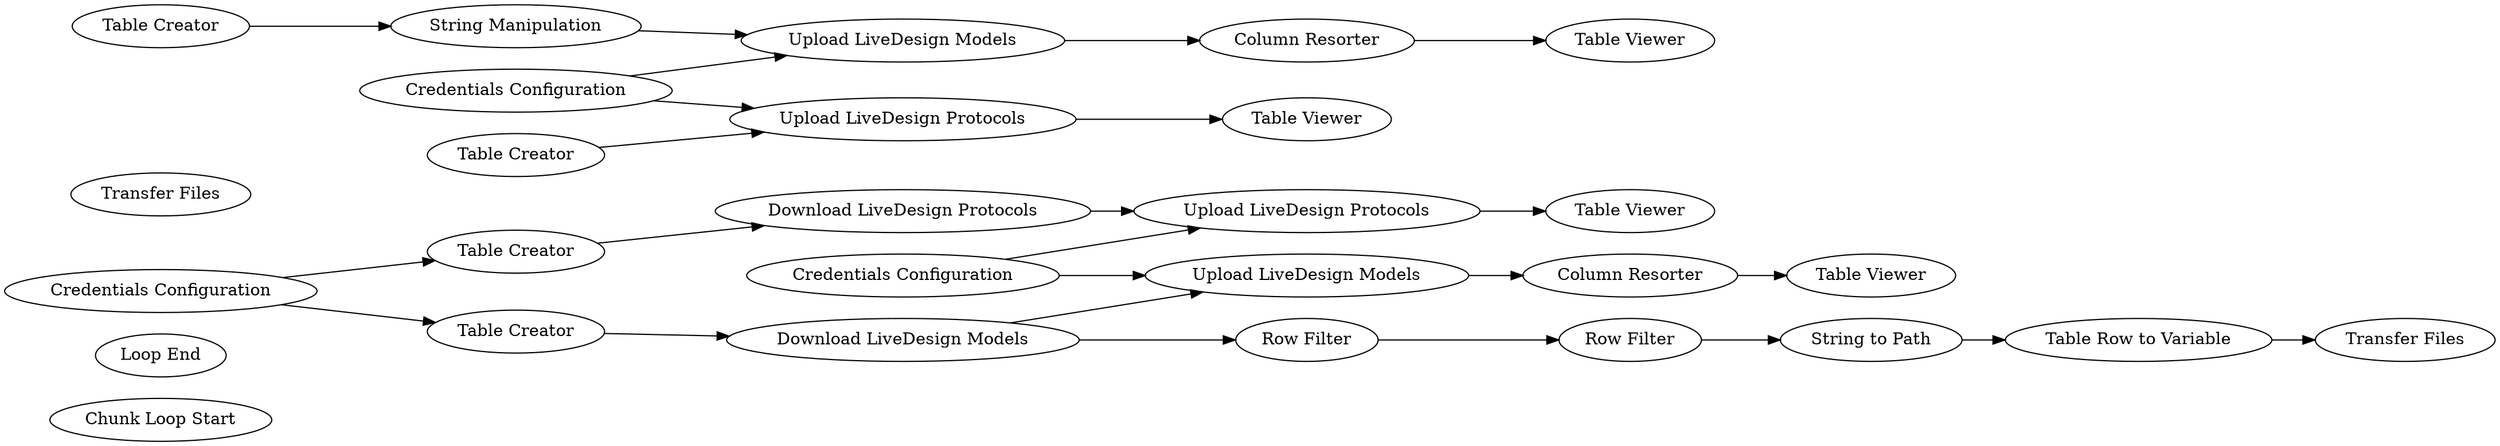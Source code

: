 digraph {
	13 [label="Chunk Loop Start"]
	14 [label="Loop End"]
	15 [label="Transfer Files"]
	16 [label="Table Row to Variable"]
	41 [label="Transfer Files"]
	15971 [label="Credentials Configuration"]
	15973 [label="Table Creator"]
	15974 [label="Download LiveDesign Protocols"]
	15975 [label="Upload LiveDesign Protocols"]
	15982 [label="Download LiveDesign Models"]
	15983 [label="Upload LiveDesign Models"]
	15984 [label="Table Viewer"]
	15985 [label="Table Viewer"]
	15986 [label="Table Creator"]
	15987 [label="Column Resorter"]
	15988 [label="Row Filter"]
	15989 [label="String to Path"]
	15990 [label="Row Filter"]
	15991 [label="Credentials Configuration"]
	15992 [label="Upload LiveDesign Models"]
	15993 [label="Table Viewer"]
	15994 [label="Table Viewer"]
	15995 [label="Upload LiveDesign Protocols"]
	15996 [label="Column Resorter"]
	15997 [label="Credentials Configuration"]
	16000 [label="String Manipulation"]
	16001 [label="Table Creator"]
	16002 [label="Table Creator"]
	16 -> 15
	15971 -> 15973
	15971 -> 15986
	15973 -> 15974
	15974 -> 15975
	15975 -> 15984
	15982 -> 15983
	15982 -> 15990
	15983 -> 15987
	15986 -> 15982
	15987 -> 15985
	15988 -> 15989
	15989 -> 16
	15990 -> 15988
	15991 -> 15975
	15991 -> 15983
	15992 -> 15996
	15995 -> 15993
	15996 -> 15994
	15997 -> 15992
	15997 -> 15995
	16000 -> 15992
	16001 -> 16000
	16002 -> 15995
	rankdir=LR
}

